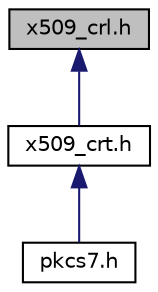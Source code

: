 digraph "x509_crl.h"
{
 // LATEX_PDF_SIZE
  edge [fontname="Helvetica",fontsize="10",labelfontname="Helvetica",labelfontsize="10"];
  node [fontname="Helvetica",fontsize="10",shape=record];
  Node1 [label="x509_crl.h",height=0.2,width=0.4,color="black", fillcolor="grey75", style="filled", fontcolor="black",tooltip="X.509 certificate revocation list parsing."];
  Node1 -> Node2 [dir="back",color="midnightblue",fontsize="10",style="solid",fontname="Helvetica"];
  Node2 [label="x509_crt.h",height=0.2,width=0.4,color="black", fillcolor="white", style="filled",URL="$x509__crt_8h.html",tooltip="X.509 certificate parsing and writing."];
  Node2 -> Node3 [dir="back",color="midnightblue",fontsize="10",style="solid",fontname="Helvetica"];
  Node3 [label="pkcs7.h",height=0.2,width=0.4,color="black", fillcolor="white", style="filled",URL="$pkcs7_8h.html",tooltip="PKCS #7 generic defines and structures https://tools.ietf.org/html/rfc2315."];
}
